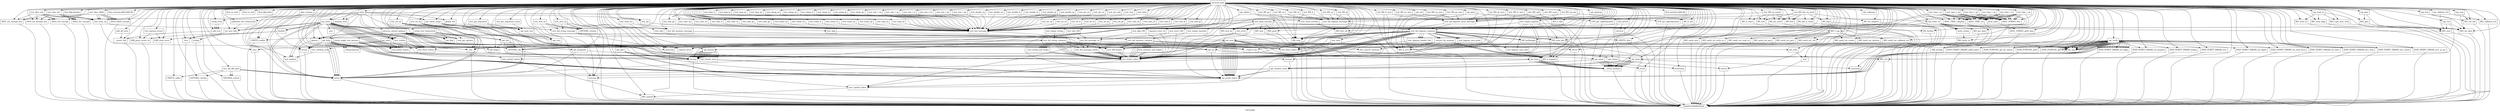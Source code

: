 digraph "Call graph" {
	label="Call graph";

	Node0x5568d0fa9420 [shape=record,label="{external node}"];
	Node0x5568d0fa9420 -> Node0x5568d0d71520;
	Node0x5568d0fa9420 -> Node0x5568d0d36ce0;
	Node0x5568d0fa9420 -> Node0x5568d0d36f20;
	Node0x5568d0fa9420 -> Node0x5568d0d37090;
	Node0x5568d0fa9420 -> Node0x5568d0d37130;
	Node0x5568d0fa9420 -> Node0x5568d0d35e00;
	Node0x5568d0fa9420 -> Node0x5568d0d36eb0;
	Node0x5568d0fa9420 -> Node0x5568d0d98600;
	Node0x5568d0fa9420 -> Node0x5568d0d370c0;
	Node0x5568d0fa9420 -> Node0x5568d0d36f50;
	Node0x5568d0fa9420 -> Node0x5568d0d36e00;
	Node0x5568d0fa9420 -> Node0x5568d0d36cb0;
	Node0x5568d0fa9420 -> Node0x5568d0d98700;
	Node0x5568d0fa9420 -> Node0x5568d0d987d0;
	Node0x5568d0fa9420 -> Node0x5568d0d98870;
	Node0x5568d0fa9420 -> Node0x5568d0d988e0;
	Node0x5568d0fa9420 -> Node0x5568d0d98950;
	Node0x5568d0fa9420 -> Node0x5568d0d98980;
	Node0x5568d0fa9420 -> Node0x5568d0d10470;
	Node0x5568d0fa9420 -> Node0x5568d0d10660;
	Node0x5568d0fa9420 -> Node0x5568d0d106d0;
	Node0x5568d0fa9420 -> Node0x5568d0d10770;
	Node0x5568d0fa9420 -> Node0x5568d0d10810;
	Node0x5568d0fa9420 -> Node0x5568d0d108b0;
	Node0x5568d0fa9420 -> Node0x5568d0d4fba0;
	Node0x5568d0fa9420 -> Node0x5568d0d4fc40;
	Node0x5568d0fa9420 -> Node0x5568d0d4fce0;
	Node0x5568d0fa9420 -> Node0x5568d0d4fd50;
	Node0x5568d0fa9420 -> Node0x5568d0d4ffb0;
	Node0x5568d0fa9420 -> Node0x5568d0d4fdc0;
	Node0x5568d0fa9420 -> Node0x5568d0d5c630;
	Node0x5568d0fa9420 -> Node0x5568d0d5c6a0;
	Node0x5568d0fa9420 -> Node0x5568d0d5c740;
	Node0x5568d0fa9420 -> Node0x5568d0d5c7f0;
	Node0x5568d0fa9420 -> Node0x5568d0d5d210;
	Node0x5568d0fa9420 -> Node0x5568d0d5d240;
	Node0x5568d0fa9420 -> Node0x5568d0d5d2f0;
	Node0x5568d0fa9420 -> Node0x5568d0d5d470;
	Node0x5568d0fa9420 -> Node0x5568d0d5d570;
	Node0x5568d0fa9420 -> Node0x5568d0fa56e0;
	Node0x5568d0fa9420 -> Node0x5568d0fa57f0;
	Node0x5568d0fa9420 -> Node0x5568d0fa5900;
	Node0x5568d0fa9420 -> Node0x5568d0fa5600;
	Node0x5568d0fa9420 -> Node0x5568d0fa5930;
	Node0x5568d0fa9420 -> Node0x5568d0d104a0;
	Node0x5568d0fa9420 -> Node0x5568d0d4fdf0;
	Node0x5568d0fa9420 -> Node0x5568d0d4f090;
	Node0x5568d0fa9420 -> Node0x5568d0d105c0;
	Node0x5568d0fa9420 -> Node0x5568d0d5d610;
	Node0x5568d0fa9420 -> Node0x5568d0d98aa0;
	Node0x5568d0fa9420 -> Node0x5568d0fa5b10;
	Node0x5568d0fa9420 -> Node0x5568d0fa5b40;
	Node0x5568d0fa9420 -> Node0x5568d0fa5ce0;
	Node0x5568d0fa9420 -> Node0x5568d0fa5dc0;
	Node0x5568d0fa9420 -> Node0x5568d0fa5df0;
	Node0x5568d0fa9420 -> Node0x5568d0fa5e60;
	Node0x5568d0fa9420 -> Node0x5568d0fa5f10;
	Node0x5568d0fa9420 -> Node0x5568d0fa5fb0;
	Node0x5568d0fa9420 -> Node0x5568d0fa6130;
	Node0x5568d0fa9420 -> Node0x5568d0fa6160;
	Node0x5568d0fa9420 -> Node0x5568d0fa62d0;
	Node0x5568d0fa9420 -> Node0x5568d0fa6300;
	Node0x5568d0fa9420 -> Node0x5568d0fa6370;
	Node0x5568d0fa9420 -> Node0x5568d0fa6540;
	Node0x5568d0fa9420 -> Node0x5568d0fa65e0;
	Node0x5568d0fa9420 -> Node0x5568d0fa6680;
	Node0x5568d0fa9420 -> Node0x5568d0fa6720;
	Node0x5568d0fa9420 -> Node0x5568d0fa67c0;
	Node0x5568d0fa9420 -> Node0x5568d0fa6860;
	Node0x5568d0fa9420 -> Node0x5568d0fa6900;
	Node0x5568d0fa9420 -> Node0x5568d0fa69a0;
	Node0x5568d0fa9420 -> Node0x5568d0fa6a40;
	Node0x5568d0fa9420 -> Node0x5568d0fa6ae0;
	Node0x5568d0fa9420 -> Node0x5568d0fa6b80;
	Node0x5568d0fa9420 -> Node0x5568d0fa6c20;
	Node0x5568d0fa9420 -> Node0x5568d0d5c9d0;
	Node0x5568d0fa9420 -> Node0x5568d0d5ca70;
	Node0x5568d0fa9420 -> Node0x5568d0d5cb10;
	Node0x5568d0fa9420 -> Node0x5568d0d5cbb0;
	Node0x5568d0fa9420 -> Node0x5568d0d5cc50;
	Node0x5568d0fa9420 -> Node0x5568d0d5ccf0;
	Node0x5568d0fa9420 -> Node0x5568d0d5cd90;
	Node0x5568d0fa9420 -> Node0x5568d0d5ce30;
	Node0x5568d0fa9420 -> Node0x5568d0d5ced0;
	Node0x5568d0fa9420 -> Node0x5568d0d5cf70;
	Node0x5568d0fa9420 -> Node0x5568d0d5d010;
	Node0x5568d0fa9420 -> Node0x5568d0d5d0b0;
	Node0x5568d0fa9420 -> Node0x5568d0d77270;
	Node0x5568d0fa9420 -> Node0x5568d0d77310;
	Node0x5568d0fa9420 -> Node0x5568d0d773b0;
	Node0x5568d0fa9420 -> Node0x5568d0d77450;
	Node0x5568d0fa9420 -> Node0x5568d0d774f0;
	Node0x5568d0fa9420 -> Node0x5568d0d77590;
	Node0x5568d0fa9420 -> Node0x5568d0d77630;
	Node0x5568d0fa9420 -> Node0x5568d0d776d0;
	Node0x5568d0fa9420 -> Node0x5568d0d77770;
	Node0x5568d0fa9420 -> Node0x5568d0d77810;
	Node0x5568d0fa9420 -> Node0x5568d0d778b0;
	Node0x5568d0fa9420 -> Node0x5568d0d77950;
	Node0x5568d0fa9420 -> Node0x5568d0d779f0;
	Node0x5568d0fa9420 -> Node0x5568d0d77a90;
	Node0x5568d0fa9420 -> Node0x5568d0d77b30;
	Node0x5568d0fa9420 -> Node0x5568d0d77bd0;
	Node0x5568d0fa9420 -> Node0x5568d0d77c70;
	Node0x5568d0fa9420 -> Node0x5568d0d77d10;
	Node0x5568d0fa9420 -> Node0x5568d0d77db0;
	Node0x5568d0fa9420 -> Node0x5568d0d77e50;
	Node0x5568d0fa9420 -> Node0x5568d0d77ef0;
	Node0x5568d0fa9420 -> Node0x5568d0d77f90;
	Node0x5568d0fa9420 -> Node0x5568d0d78030;
	Node0x5568d0fa9420 -> Node0x5568d0d780d0;
	Node0x5568d0fa9420 -> Node0x5568d0d78170;
	Node0x5568d0fa9420 -> Node0x5568d0d78210;
	Node0x5568d0fa9420 -> Node0x5568d0d5c6d0;
	Node0x5568d0fa9420 -> Node0x5568d0d782e0;
	Node0x5568d0fa9420 -> Node0x5568d0d78380;
	Node0x5568d0fa9420 -> Node0x5568d0d78420;
	Node0x5568d0fa9420 -> Node0x5568d0d785e0;
	Node0x5568d0fa9420 -> Node0x5568d0d78610;
	Node0x5568d0fa9420 -> Node0x5568d0d78750;
	Node0x5568d0fa9420 -> Node0x5568d0d787f0;
	Node0x5568d0fa9420 -> Node0x5568d0d78920;
	Node0x5568d0fa9420 -> Node0x5568d0d36d90;
	Node0x5568d0fa9420 -> Node0x5568d0d78950;
	Node0x5568d0fa9420 -> Node0x5568d0d78b30;
	Node0x5568d0fa9420 -> Node0x5568d0d78b60;
	Node0x5568d0fa9420 -> Node0x5568d0d78c60;
	Node0x5568d0fa9420 -> Node0x5568d0d78dc0;
	Node0x5568d0fa9420 -> Node0x5568d0d78e30;
	Node0x5568d0fa9420 -> Node0x5568d0d762a0;
	Node0x5568d0fa9420 -> Node0x5568d0d762d0;
	Node0x5568d0fa9420 -> Node0x5568d0d76390;
	Node0x5568d0fa9420 -> Node0x5568d0d76450;
	Node0x5568d0fa9420 -> Node0x5568d0d76550;
	Node0x5568d0fa9420 -> Node0x5568d0d766d0;
	Node0x5568d0fa9420 -> Node0x5568d0d76700;
	Node0x5568d0fa9420 -> Node0x5568d0d76770;
	Node0x5568d0fa9420 -> Node0x5568d0d768c0;
	Node0x5568d0fa9420 -> Node0x5568d0d76930;
	Node0x5568d0fa9420 -> Node0x5568d0d76a80;
	Node0x5568d0fa9420 -> Node0x5568d0d76af0;
	Node0x5568d0fa9420 -> Node0x5568d0d76c80;
	Node0x5568d0fa9420 -> Node0x5568d0d76d20;
	Node0x5568d0fa9420 -> Node0x5568d0d76d90;
	Node0x5568d0fa9420 -> Node0x5568d0d76e80;
	Node0x5568d0fa9420 -> Node0x5568d0d76eb0;
	Node0x5568d0fa9420 -> Node0x5568d0d76fb0;
	Node0x5568d0fa9420 -> Node0x5568d0d77050;
	Node0x5568d0fa9420 -> Node0x5568d0d76fe0;
	Node0x5568d0fa9420 -> Node0x5568d0d771e0;
	Node0x5568d0fa9420 -> Node0x5568d0d79160;
	Node0x5568d0fa9420 -> Node0x5568d0d791d0;
	Node0x5568d0fa9420 -> Node0x5568d0d79200;
	Node0x5568d0fa9420 -> Node0x5568d0d792b0;
	Node0x5568d0fa9420 -> Node0x5568d0d794c0;
	Node0x5568d0fa9420 -> Node0x5568d0d79530;
	Node0x5568d0fa9420 -> Node0x5568d0d79560;
	Node0x5568d0fa9420 -> Node0x5568d0d79790;
	Node0x5568d0fa9420 -> Node0x5568d0d79860;
	Node0x5568d0fa9420 -> Node0x5568d0d79960;
	Node0x5568d0fa9420 -> Node0x5568d0d79990;
	Node0x5568d0fa9420 -> Node0x5568d0d79b10;
	Node0x5568d0fa9420 -> Node0x5568d0d79c90;
	Node0x5568d0fa9420 -> Node0x5568d0d79e10;
	Node0x5568d0fa9420 -> Node0x5568d0d79f90;
	Node0x5568d0fa9420 -> Node0x5568d0d7a180;
	Node0x5568d0fa9420 -> Node0x5568d0d7a1f0;
	Node0x5568d0fa9420 -> Node0x5568d0d0ff90;
	Node0x5568d0fa9420 -> Node0x5568d0d4f7b0;
	Node0x5568d0fa9420 -> Node0x5568d0d7a220;
	Node0x5568d0fa9420 -> Node0x5568d0d2cd30;
	Node0x5568d0fa9420 -> Node0x5568d0d2cdf0;
	Node0x5568d0fa9420 -> Node0x5568d0d2cf30;
	Node0x5568d0fa9420 -> Node0x5568d0d2cfd0;
	Node0x5568d0fa9420 -> Node0x5568d0d2d040;
	Node0x5568d0fa9420 -> Node0x5568d0d2d130;
	Node0x5568d0fa9420 -> Node0x5568d0d4f9e0;
	Node0x5568d0fa9420 -> Node0x5568d0d2d160;
	Node0x5568d0fa9420 -> Node0x5568d0d2d220;
	Node0x5568d0fa9420 -> Node0x5568d0d2d410;
	Node0x5568d0fa9420 -> Node0x5568d0d2d4c0;
	Node0x5568d0fa9420 -> Node0x5568d0d2d4f0;
	Node0x5568d0fa9420 -> Node0x5568d0d2d770;
	Node0x5568d0fa9420 -> Node0x5568d0d2d7a0;
	Node0x5568d0fa9420 -> Node0x5568d0d2d990;
	Node0x5568d0fa9420 -> Node0x5568d0d2d9c0;
	Node0x5568d0fa9420 -> Node0x5568d0d2dbb0;
	Node0x5568d0fa9420 -> Node0x5568d0d4f970;
	Node0x5568d0fa9420 -> Node0x5568d0d2dbe0;
	Node0x5568d0fa9420 -> Node0x5568d0d2dda0;
	Node0x5568d0fa9420 -> Node0x5568d0d2de10;
	Node0x5568d0fa9420 -> Node0x5568d0d2de80;
	Node0x5568d0fa9420 -> Node0x5568d0d2def0;
	Node0x5568d0fa9420 -> Node0x5568d0d2df60;
	Node0x5568d0fa9420 -> Node0x5568d0d2e3e0;
	Node0x5568d0fa9420 -> Node0x5568d0d2e450;
	Node0x5568d0fa9420 -> Node0x5568d0d2e4c0;
	Node0x5568d0fa9420 -> Node0x5568d0d2e530;
	Node0x5568d0fa9420 -> Node0x5568d0d2e5a0;
	Node0x5568d0fa9420 -> Node0x5568d0d2ee20;
	Node0x5568d0fa9420 -> Node0x5568d0d2ee90;
	Node0x5568d0fa9420 -> Node0x5568d0d2ef00;
	Node0x5568d0fa9420 -> Node0x5568d0d2ef70;
	Node0x5568d0fa9420 -> Node0x5568d0d4f850;
	Node0x5568d0fa9420 -> Node0x5568d0d2f2e0;
	Node0x5568d0fa9420 -> Node0x5568d0d2f270;
	Node0x5568d0fa9420 -> Node0x5568d0d2f3c0;
	Node0x5568d0fa9420 -> Node0x5568d0d4f900;
	Node0x5568d0fa9420 -> Node0x5568d0d2f490;
	Node0x5568d0fa9420 -> Node0x5568d0fa5860;
	Node0x5568d0fa9420 -> Node0x5568d0fa5750;
	Node0x5568d0fa9420 -> Node0x5568d0d4f7e0;
	Node0x5568d0fa9420 -> Node0x5568d0d5d5e0;
	Node0x5568d0fa9420 -> Node0x5568d0d2f4f0;
	Node0x5568d0fa9420 -> Node0x5568d0d2f680;
	Node0x5568d0fa9420 -> Node0x5568d0d2f6f0;
	Node0x5568d0fa9420 -> Node0x5568d0fa5670;
	Node0x5568d0fa9420 -> Node0x5568d0d2f7f0;
	Node0x5568d0fa9420 -> Node0x5568d0d4fa80;
	Node0x5568d0fa9420 -> Node0x5568d0d2f890;
	Node0x5568d0fa9420 -> Node0x5568d0fa59e0;
	Node0x5568d0fa9420 -> Node0x5568d0d10550;
	Node0x5568d0fa9420 -> Node0x5568d0d2f990;
	Node0x5568d0fa9420 -> Node0x5568d0d4faf0;
	Node0x5568d0fa9420 -> Node0x5568d0d2fa90;
	Node0x5568d0fa9420 -> Node0x5568d0d78450;
	Node0x5568d0fa9420 -> Node0x5568d0d2fe30;
	Node0x5568d0fa9420 -> Node0x5568d0d30330;
	Node0x5568d0fa9420 -> Node0x5568d0d78d00;
	Node0x5568d0fa9420 -> Node0x5568d0d304c0;
	Node0x5568d0fa9420 -> Node0x5568d0d30630;
	Node0x5568d0fa9420 -> Node0x5568d0d30b20;
	Node0x5568d0fa9420 -> Node0x5568d0d78ed0;
	Node0x5568d0fa9420 -> Node0x5568d0d30d70;
	Node0x5568d0fa9420 -> Node0x5568d0d30de0;
	Node0x5568d0fa9420 -> Node0x5568d0d78ac0;
	Node0x5568d0fa9420 -> Node0x5568d0d31050;
	Node0x5568d0fa9420 -> Node0x5568d0d5d640;
	Node0x5568d0fa9420 -> Node0x5568d0d2f5d0;
	Node0x5568d0fa9420 -> Node0x5568d0d311f0;
	Node0x5568d0fa9420 -> Node0x5568d0d31660;
	Node0x5568d0fa9420 -> Node0x5568d0d31290;
	Node0x5568d0fa9420 -> Node0x5568d0d318c0;
	Node0x5568d0fa9420 -> Node0x5568d0d31220;
	Node0x5568d0fa9420 -> Node0x5568d0d31ab0;
	Node0x5568d0fa9420 -> Node0x5568d0d31390;
	Node0x5568d0fa9420 -> Node0x5568d0d31b50;
	Node0x5568d0fa9420 -> Node0x5568d0d31400;
	Node0x5568d0fa9420 -> Node0x5568d0dbca70;
	Node0x5568d0fa9420 -> Node0x5568d0d31470;
	Node0x5568d0fa9420 -> Node0x5568d0dbcbf0;
	Node0x5568d0fa9420 -> Node0x5568d0d314e0;
	Node0x5568d0fa9420 -> Node0x5568d0dbcd00;
	Node0x5568d0fa9420 -> Node0x5568d0d31550;
	Node0x5568d0fa9420 -> Node0x5568d0dbcdf0;
	Node0x5568d0fa9420 -> Node0x5568d0d315c0;
	Node0x5568d0fa9420 -> Node0x5568d0d316d0;
	Node0x5568d0fa9420 -> Node0x5568d0dbce90;
	Node0x5568d0fa9420 -> Node0x5568d0d31700;
	Node0x5568d0fa9420 -> Node0x5568d0dbcc90;
	Node0x5568d0fa9420 -> Node0x5568d0d31bb0;
	Node0x5568d0fa9420 -> Node0x5568d0d31960;
	Node0x5568d0fa9420 -> Node0x5568d0d318f0;
	Node0x5568d0fa9420 -> Node0x5568d0d31a10;
	Node0x5568d0fa9420 -> Node0x5568d0d31770;
	Node0x5568d0fa9420 -> Node0x5568d0d2adc0;
	Node0x5568d0d36ce0 [shape=record,label="{test_idea_ecb}"];
	Node0x5568d0d36ce0 -> Node0x5568d0d35e00;
	Node0x5568d0d36ce0 -> Node0x5568d0d36e00;
	Node0x5568d0d36ce0 -> Node0x5568d0d36d90;
	Node0x5568d0d36ce0 -> Node0x5568d0d36eb0;
	Node0x5568d0d36ce0 -> Node0x5568d0d36e00;
	Node0x5568d0d36ce0 -> Node0x5568d0d36d90;
	Node0x5568d0d71520 [shape=record,label="{setup_tests}"];
	Node0x5568d0d71520 -> Node0x5568d0d36cb0;
	Node0x5568d0d71520 -> Node0x5568d0d36cb0;
	Node0x5568d0d71520 -> Node0x5568d0d36cb0;
	Node0x5568d0d36f20 [shape=record,label="{test_idea_cbc}"];
	Node0x5568d0d36f20 -> Node0x5568d0d35e00;
	Node0x5568d0d36f20 -> Node0x5568d0d36eb0;
	Node0x5568d0d36f20 -> Node0x5568d0d36f50;
	Node0x5568d0d36f20 -> Node0x5568d0d36f50;
	Node0x5568d0d36f20 -> Node0x5568d0d36f50;
	Node0x5568d0d36f20 -> Node0x5568d0d36d90;
	Node0x5568d0d37090 [shape=record,label="{test_idea_cfb64}"];
	Node0x5568d0d37090 -> Node0x5568d0d35e00;
	Node0x5568d0d37090 -> Node0x5568d0d36eb0;
	Node0x5568d0d37090 -> Node0x5568d0d370c0;
	Node0x5568d0d37090 -> Node0x5568d0d370c0;
	Node0x5568d0d37090 -> Node0x5568d0d36d90;
	Node0x5568d0d37090 -> Node0x5568d0d370c0;
	Node0x5568d0d37090 -> Node0x5568d0d370c0;
	Node0x5568d0d37090 -> Node0x5568d0d36d90;
	Node0x5568d0d98a30 [shape=record,label="{set_seed}"];
	Node0x5568d0d98a30 -> Node0x5568d0d10470;
	Node0x5568d0d98a30 -> Node0x5568d0d98870;
	Node0x5568d0d98a30 -> Node0x5568d0d104a0;
	Node0x5568d0d98a30 -> Node0x5568d0d10550;
	Node0x5568d0d98a30 -> Node0x5568d0d105c0;
	Node0x5568d0d4ffb0 [shape=record,label="{llvm.dbg.label}"];
	Node0x5568d0d10470 [shape=record,label="{time}"];
	Node0x5568d0d10470 -> Node0x5568d0fa92a0;
	Node0x5568d0d10660 [shape=record,label="{pulldown_test_framework}"];
	Node0x5568d0d10660 -> Node0x5568d0d106d0;
	Node0x5568d0d106d0 [shape=record,label="{set_test_title}"];
	Node0x5568d0d106d0 -> Node0x5568d0d10770;
	Node0x5568d0d106d0 -> Node0x5568d0d10810;
	Node0x5568d0d10770 [shape=record,label="{free}"];
	Node0x5568d0d10770 -> Node0x5568d0fa92a0;
	Node0x5568d0d10810 [shape=record,label="{strdup}"];
	Node0x5568d0d10810 -> Node0x5568d0fa92a0;
	Node0x5568d0d108b0 [shape=record,label="{run_tests}"];
	Node0x5568d0d108b0 -> Node0x5568d0d108e0;
	Node0x5568d0d108b0 -> Node0x5568d0d104a0;
	Node0x5568d0d108b0 -> Node0x5568d0d104a0;
	Node0x5568d0d108b0 -> Node0x5568d0d104a0;
	Node0x5568d0d108b0 -> Node0x5568d0d10550;
	Node0x5568d0d108b0 -> Node0x5568d0d4f090;
	Node0x5568d0d108b0 -> Node0x5568d0d104a0;
	Node0x5568d0d108b0 -> Node0x5568d0d104a0;
	Node0x5568d0d108b0 -> Node0x5568d0d10550;
	Node0x5568d0d108b0 -> Node0x5568d0d106d0;
	Node0x5568d0d108b0 -> Node0x5568d0fa92a0;
	Node0x5568d0d108b0 -> Node0x5568d0d4f250;
	Node0x5568d0d108b0 -> Node0x5568d0d4f2c0;
	Node0x5568d0d108b0 -> Node0x5568d0d104a0;
	Node0x5568d0d108b0 -> Node0x5568d0d104a0;
	Node0x5568d0d108b0 -> Node0x5568d0d10550;
	Node0x5568d0d108b0 -> Node0x5568d0d4f090;
	Node0x5568d0d108b0 -> Node0x5568d0d4f740;
	Node0x5568d0d108b0 -> Node0x5568d0d106d0;
	Node0x5568d0d108b0 -> Node0x5568d0fa92a0;
	Node0x5568d0d108b0 -> Node0x5568d0d4f2c0;
	Node0x5568d0d108b0 -> Node0x5568d0d4f250;
	Node0x5568d0d108b0 -> Node0x5568d0d4f250;
	Node0x5568d0d108b0 -> Node0x5568d0d4f250;
	Node0x5568d0d108e0 [shape=record,label="{process_shared_options}"];
	Node0x5568d0d108e0 -> Node0x5568d0d4f7b0;
	Node0x5568d0d108e0 -> Node0x5568d0d4f850;
	Node0x5568d0d108e0 -> Node0x5568d0d98aa0;
	Node0x5568d0d108e0 -> Node0x5568d0d4f7e0;
	Node0x5568d0d108e0 -> Node0x5568d0d4f900;
	Node0x5568d0d108e0 -> Node0x5568d0d4f970;
	Node0x5568d0d108e0 -> Node0x5568d0d4f900;
	Node0x5568d0d108e0 -> Node0x5568d0d4f970;
	Node0x5568d0d108e0 -> Node0x5568d0d4f9e0;
	Node0x5568d0d108e0 -> Node0x5568d0d4f970;
	Node0x5568d0d108e0 -> Node0x5568d0d4f9e0;
	Node0x5568d0d108e0 -> Node0x5568d0d4f970;
	Node0x5568d0d108e0 -> Node0x5568d0d4f9e0;
	Node0x5568d0d108e0 -> Node0x5568d0d98a30;
	Node0x5568d0d108e0 -> Node0x5568d0d4fa50;
	Node0x5568d0d762d0 [shape=record,label="{test_BN_ne_zero}"];
	Node0x5568d0d762d0 -> Node0x5568d0d78e30;
	Node0x5568d0d762d0 -> Node0x5568d0d78ed0;
	Node0x5568d0d76390 [shape=record,label="{test_BN_gt}"];
	Node0x5568d0d76390 -> Node0x5568d0d78c60;
	Node0x5568d0d76390 -> Node0x5568d0d78d00;
	Node0x5568d0d76450 [shape=record,label="{test_BN_gt_zero}"];
	Node0x5568d0d76450 -> Node0x5568d0d76550;
	Node0x5568d0d76450 -> Node0x5568d0d78e30;
	Node0x5568d0d76450 -> Node0x5568d0d78ed0;
	Node0x5568d0d76550 [shape=record,label="{BN_is_negative}"];
	Node0x5568d0d76550 -> Node0x5568d0fa92a0;
	Node0x5568d0d766d0 [shape=record,label="{test_BN_ge}"];
	Node0x5568d0d766d0 -> Node0x5568d0d78c60;
	Node0x5568d0d766d0 -> Node0x5568d0d78d00;
	Node0x5568d0d76700 [shape=record,label="{test_BN_ge_zero}"];
	Node0x5568d0d76700 -> Node0x5568d0d76550;
	Node0x5568d0d76700 -> Node0x5568d0d78e30;
	Node0x5568d0d76700 -> Node0x5568d0d78ed0;
	Node0x5568d0d76770 [shape=record,label="{test_BN_lt}"];
	Node0x5568d0d76770 -> Node0x5568d0d78c60;
	Node0x5568d0d76770 -> Node0x5568d0d78d00;
	Node0x5568d0d768c0 [shape=record,label="{test_BN_lt_zero}"];
	Node0x5568d0d768c0 -> Node0x5568d0d76550;
	Node0x5568d0d768c0 -> Node0x5568d0d78e30;
	Node0x5568d0d768c0 -> Node0x5568d0d78ed0;
	Node0x5568d0d76930 [shape=record,label="{test_BN_le}"];
	Node0x5568d0d76930 -> Node0x5568d0d78c60;
	Node0x5568d0d76930 -> Node0x5568d0d78d00;
	Node0x5568d0d31050 [shape=record,label="{test_output_memory}"];
	Node0x5568d0d31050 -> Node0x5568d0d31020;
	Node0x5568d0d5d640 [shape=record,label="{global_init}"];
	Node0x5568d0d2f5d0 [shape=record,label="{BIO_f_tap}"];
	Node0x5568d0d2f5d0 -> Node0x5568d0d311f0;
	Node0x5568d0d2f5d0 -> Node0x5568d0d31290;
	Node0x5568d0d2f5d0 -> Node0x5568d0d31220;
	Node0x5568d0d2f5d0 -> Node0x5568d0d31390;
	Node0x5568d0d2f5d0 -> Node0x5568d0d31400;
	Node0x5568d0d2f5d0 -> Node0x5568d0d31470;
	Node0x5568d0d2f5d0 -> Node0x5568d0d314e0;
	Node0x5568d0d2f5d0 -> Node0x5568d0d31550;
	Node0x5568d0d2f5d0 -> Node0x5568d0d315c0;
	Node0x5568d0d311f0 [shape=record,label="{BIO_meth_new}"];
	Node0x5568d0d311f0 -> Node0x5568d0fa92a0;
	Node0x5568d0d31660 [shape=record,label="{tap_write_ex}"];
	Node0x5568d0d31660 -> Node0x5568d0d316d0;
	Node0x5568d0d31660 -> Node0x5568d0d31770;
	Node0x5568d0d31660 -> Node0x5568d0d31700;
	Node0x5568d0d31660 -> Node0x5568d0d98870;
	Node0x5568d0d31660 -> Node0x5568d0d31820;
	Node0x5568d0d31660 -> Node0x5568d0d31820;
	Node0x5568d0d31660 -> Node0x5568d0d31820;
	Node0x5568d0d31660 -> Node0x5568d0d31700;
	Node0x5568d0d31290 [shape=record,label="{BIO_meth_set_write_ex}"];
	Node0x5568d0d31290 -> Node0x5568d0fa92a0;
	Node0x5568d0d318c0 [shape=record,label="{tap_read_ex}"];
	Node0x5568d0d318c0 -> Node0x5568d0d316d0;
	Node0x5568d0d318c0 -> Node0x5568d0d31960;
	Node0x5568d0d318c0 -> Node0x5568d0d318f0;
	Node0x5568d0d318c0 -> Node0x5568d0d31a10;
	Node0x5568d0d31220 [shape=record,label="{BIO_meth_set_read_ex}"];
	Node0x5568d0d31220 -> Node0x5568d0fa92a0;
	Node0x5568d0d31ab0 [shape=record,label="{tap_puts}"];
	Node0x5568d0d31ab0 -> Node0x5568d0d5c6a0;
	Node0x5568d0d31ab0 -> Node0x5568d0d31660;
	Node0x5568d0d31390 [shape=record,label="{BIO_meth_set_puts}"];
	Node0x5568d0d31390 -> Node0x5568d0fa92a0;
	Node0x5568d0d31b50 [shape=record,label="{tap_gets}"];
	Node0x5568d0d31b50 -> Node0x5568d0d316d0;
	Node0x5568d0d31b50 -> Node0x5568d0d31bb0;
	Node0x5568d0d31400 [shape=record,label="{BIO_meth_set_gets}"];
	Node0x5568d0d31400 -> Node0x5568d0fa92a0;
	Node0x5568d0dbca70 [shape=record,label="{tap_ctrl}"];
	Node0x5568d0dbca70 -> Node0x5568d0d316d0;
	Node0x5568d0dbca70 -> Node0x5568d0d31700;
	Node0x5568d0dbca70 -> Node0x5568d0d2f990;
	Node0x5568d0d31470 [shape=record,label="{BIO_meth_set_ctrl}"];
	Node0x5568d0d31470 -> Node0x5568d0fa92a0;
	Node0x5568d0dbcbf0 [shape=record,label="{tap_new}"];
	Node0x5568d0dbcbf0 -> Node0x5568d0d31700;
	Node0x5568d0dbcbf0 -> Node0x5568d0dbcc90;
	Node0x5568d0d314e0 [shape=record,label="{BIO_meth_set_create}"];
	Node0x5568d0d314e0 -> Node0x5568d0fa92a0;
	Node0x5568d0dbcd00 [shape=record,label="{tap_free}"];
	Node0x5568d0dbcd00 -> Node0x5568d0d31700;
	Node0x5568d0dbcd00 -> Node0x5568d0dbcc90;
	Node0x5568d0d37130 [shape=record,label="{llvm.dbg.declare}"];
	Node0x5568d0d35e00 [shape=record,label="{IDEA_set_encrypt_key}"];
	Node0x5568d0d35e00 -> Node0x5568d0fa92a0;
	Node0x5568d0d36eb0 [shape=record,label="{IDEA_set_decrypt_key}"];
	Node0x5568d0d36eb0 -> Node0x5568d0fa92a0;
	Node0x5568d0d98600 [shape=record,label="{llvm.memcpy.p0i8.p0i8.i64}"];
	Node0x5568d0d370c0 [shape=record,label="{IDEA_cfb64_encrypt}"];
	Node0x5568d0d370c0 -> Node0x5568d0fa92a0;
	Node0x5568d0d36f50 [shape=record,label="{IDEA_cbc_encrypt}"];
	Node0x5568d0d36f50 -> Node0x5568d0fa92a0;
	Node0x5568d0d36e00 [shape=record,label="{IDEA_ecb_encrypt}"];
	Node0x5568d0d36e00 -> Node0x5568d0fa92a0;
	Node0x5568d0d36cb0 [shape=record,label="{add_test}"];
	Node0x5568d0d36cb0 -> Node0x5568d0d98700;
	Node0x5568d0d98700 [shape=record,label="{__assert_fail}"];
	Node0x5568d0d98700 -> Node0x5568d0fa92a0;
	Node0x5568d0d987d0 [shape=record,label="{add_all_tests}"];
	Node0x5568d0d987d0 -> Node0x5568d0d98700;
	Node0x5568d0d98870 [shape=record,label="{subtest_level}"];
	Node0x5568d0d988e0 [shape=record,label="{setup_test_framework}"];
	Node0x5568d0d988e0 -> Node0x5568d0d98950;
	Node0x5568d0d988e0 -> Node0x5568d0d98950;
	Node0x5568d0d988e0 -> Node0x5568d0d98980;
	Node0x5568d0d988e0 -> Node0x5568d0d98980;
	Node0x5568d0d988e0 -> Node0x5568d0d98a30;
	Node0x5568d0d988e0 -> Node0x5568d0d98aa0;
	Node0x5568d0d988e0 -> Node0x5568d0d0ff90;
	Node0x5568d0d98950 [shape=record,label="{getenv}"];
	Node0x5568d0d98950 -> Node0x5568d0fa92a0;
	Node0x5568d0d98980 [shape=record,label="{atoi}"];
	Node0x5568d0d98980 -> Node0x5568d0fa92a0;
	Node0x5568d0d77db0 [shape=record,label="{test_double_ne}"];
	Node0x5568d0d77db0 -> Node0x5568d0fa6470;
	Node0x5568d0d77e50 [shape=record,label="{test_double_lt}"];
	Node0x5568d0d77e50 -> Node0x5568d0fa6470;
	Node0x5568d0d77ef0 [shape=record,label="{test_double_le}"];
	Node0x5568d0d77ef0 -> Node0x5568d0fa6470;
	Node0x5568d0d77f90 [shape=record,label="{test_double_gt}"];
	Node0x5568d0d77f90 -> Node0x5568d0fa6470;
	Node0x5568d0d78030 [shape=record,label="{test_double_ge}"];
	Node0x5568d0d78030 -> Node0x5568d0fa6470;
	Node0x5568d0d780d0 [shape=record,label="{test_ptr_eq}"];
	Node0x5568d0d780d0 -> Node0x5568d0fa6470;
	Node0x5568d0d78170 [shape=record,label="{test_ptr_ne}"];
	Node0x5568d0d78170 -> Node0x5568d0fa6470;
	Node0x5568d0d78210 [shape=record,label="{test_ptr_null}"];
	Node0x5568d0d78210 -> Node0x5568d0fa6470;
	Node0x5568d0d5c6d0 [shape=record,label="{test_ptr}"];
	Node0x5568d0d5c6d0 -> Node0x5568d0fa6470;
	Node0x5568d0d782e0 [shape=record,label="{test_true}"];
	Node0x5568d0d782e0 -> Node0x5568d0fa6470;
	Node0x5568d0d78380 [shape=record,label="{test_false}"];
	Node0x5568d0d78380 -> Node0x5568d0fa6470;
	Node0x5568d0d78420 [shape=record,label="{test_str_eq}"];
	Node0x5568d0d78420 -> Node0x5568d0d4fdc0;
	Node0x5568d0d78420 -> Node0x5568d0d5c6a0;
	Node0x5568d0d78420 -> Node0x5568d0d5c6a0;
	Node0x5568d0d78420 -> Node0x5568d0d78450;
	Node0x5568d0d785e0 [shape=record,label="{test_str_ne}"];
	Node0x5568d0d785e0 -> Node0x5568d0d4fdc0;
	Node0x5568d0d785e0 -> Node0x5568d0d5c6a0;
	Node0x5568d0d785e0 -> Node0x5568d0d5c6a0;
	Node0x5568d0d785e0 -> Node0x5568d0d78450;
	Node0x5568d0d78610 [shape=record,label="{test_strn_eq}"];
	Node0x5568d0d78610 -> Node0x5568d0d78750;
	Node0x5568d0d78610 -> Node0x5568d0d787f0;
	Node0x5568d0d78610 -> Node0x5568d0d787f0;
	Node0x5568d0d78610 -> Node0x5568d0d78450;
	Node0x5568d0d78750 [shape=record,label="{strncmp}"];
	Node0x5568d0d78750 -> Node0x5568d0fa92a0;
	Node0x5568d0d787f0 [shape=record,label="{OPENSSL_strnlen}"];
	Node0x5568d0d787f0 -> Node0x5568d0fa92a0;
	Node0x5568d0d78920 [shape=record,label="{test_strn_ne}"];
	Node0x5568d0d78920 -> Node0x5568d0d78750;
	Node0x5568d0d78920 -> Node0x5568d0d787f0;
	Node0x5568d0d78920 -> Node0x5568d0d787f0;
	Node0x5568d0d78920 -> Node0x5568d0d78450;
	Node0x5568d0d78d00 [shape=record,label="{test_fail_bignum_message}"];
	Node0x5568d0d78d00 -> Node0x5568d0d303d0;
	Node0x5568d0d78d00 -> Node0x5568d0d4fdf0;
	Node0x5568d0d303d0 [shape=record,label="{test_fail_bignum_common}"];
	Node0x5568d0d303d0 -> Node0x5568d0fa5b10;
	Node0x5568d0d303d0 -> Node0x5568d0d304c0;
	Node0x5568d0d303d0 -> Node0x5568d0d76550;
	Node0x5568d0d303d0 -> Node0x5568d0d304c0;
	Node0x5568d0d303d0 -> Node0x5568d0d76550;
	Node0x5568d0d303d0 -> Node0x5568d0d30400;
	Node0x5568d0d303d0 -> Node0x5568d0d305c0;
	Node0x5568d0d303d0 -> Node0x5568d0d2fcb0;
	Node0x5568d0d303d0 -> Node0x5568d0d30400;
	Node0x5568d0d303d0 -> Node0x5568d0d305c0;
	Node0x5568d0d303d0 -> Node0x5568d0d305c0;
	Node0x5568d0d303d0 -> Node0x5568d0d78c60;
	Node0x5568d0d303d0 -> Node0x5568d0d2fcb0;
	Node0x5568d0d303d0 -> Node0x5568d0d30400;
	Node0x5568d0d303d0 -> Node0x5568d0d5c740;
	Node0x5568d0d303d0 -> Node0x5568d0d4fdf0;
	Node0x5568d0d303d0 -> Node0x5568d0d30630;
	Node0x5568d0d303d0 -> Node0x5568d0d30630;
	Node0x5568d0d303d0 -> Node0x5568d0d30ab0;
	Node0x5568d0d303d0 -> Node0x5568d0d30ab0;
	Node0x5568d0d303d0 -> Node0x5568d0d4fdf0;
	Node0x5568d0d303d0 -> Node0x5568d0d4fdf0;
	Node0x5568d0d303d0 -> Node0x5568d0d4fdf0;
	Node0x5568d0d303d0 -> Node0x5568d0d4fdf0;
	Node0x5568d0d303d0 -> Node0x5568d0d4fdf0;
	Node0x5568d0d303d0 -> Node0x5568d0d4fdf0;
	Node0x5568d0d303d0 -> Node0x5568d0d4faf0;
	Node0x5568d0d303d0 -> Node0x5568d0d30b20;
	Node0x5568d0d304c0 [shape=record,label="{BN_num_bits}"];
	Node0x5568d0d304c0 -> Node0x5568d0fa92a0;
	Node0x5568d0d30400 [shape=record,label="{test_bignum_header_line}"];
	Node0x5568d0d30400 -> Node0x5568d0d4fdf0;
	Node0x5568d0d305c0 [shape=record,label="{test_bignum_zero_print}"];
	Node0x5568d0d305c0 -> Node0x5568d0d30bf0;
	Node0x5568d0d305c0 -> Node0x5568d0d4fdf0;
	Node0x5568d0d30630 [shape=record,label="{BN_bn2binpad}"];
	Node0x5568d0d30630 -> Node0x5568d0fa92a0;
	Node0x5568d0d30ab0 [shape=record,label="{convert_bn_memory}"];
	Node0x5568d0d30ab0 -> Node0x5568d0d78e30;
	Node0x5568d0d30ab0 -> Node0x5568d0d30cc0;
	Node0x5568d0d30ab0 -> Node0x5568d0d76550;
	Node0x5568d0d30ab0 -> Node0x5568d0d76550;
	Node0x5568d0d30ab0 -> Node0x5568d0d76550;
	Node0x5568d0d30ab0 -> Node0x5568d0d5c6a0;
	Node0x5568d0d30ab0 -> Node0x5568d0d5c7f0;
	Node0x5568d0d30b20 [shape=record,label="{CRYPTO_free}"];
	Node0x5568d0d30b20 -> Node0x5568d0fa92a0;
	Node0x5568d0d30cc0 [shape=record,label="{hex_convert_memory}"];
	Node0x5568d0d30bf0 [shape=record,label="{test_bignum_zero_null}"];
	Node0x5568d0d30bf0 -> Node0x5568d0d76550;
	Node0x5568d0d78ed0 [shape=record,label="{test_fail_bignum_mono_message}"];
	Node0x5568d0d78ed0 -> Node0x5568d0d303d0;
	Node0x5568d0d78ed0 -> Node0x5568d0d4fdf0;
	Node0x5568d0d30d70 [shape=record,label="{test_output_bignum}"];
	Node0x5568d0d30d70 -> Node0x5568d0d78e30;
	Node0x5568d0d30d70 -> Node0x5568d0d30bf0;
	Node0x5568d0d30d70 -> Node0x5568d0d4fdf0;
	Node0x5568d0d30d70 -> Node0x5568d0d304c0;
	Node0x5568d0d30d70 -> Node0x5568d0d30de0;
	Node0x5568d0d30d70 -> Node0x5568d0d30cc0;
	Node0x5568d0d30d70 -> Node0x5568d0d76550;
	Node0x5568d0d30d70 -> Node0x5568d0d4fdf0;
	Node0x5568d0d30d70 -> Node0x5568d0d303d0;
	Node0x5568d0d30de0 [shape=record,label="{BN_bn2bin}"];
	Node0x5568d0d30de0 -> Node0x5568d0fa92a0;
	Node0x5568d0d78ac0 [shape=record,label="{test_fail_memory_message}"];
	Node0x5568d0d78ac0 -> Node0x5568d0d31020;
	Node0x5568d0d78ac0 -> Node0x5568d0d4fdf0;
	Node0x5568d0d31020 [shape=record,label="{test_fail_memory_common}"];
	Node0x5568d0d31020 -> Node0x5568d0fa5b10;
	Node0x5568d0d31020 -> Node0x5568d0d310c0;
	Node0x5568d0d31020 -> Node0x5568d0d2fcb0;
	Node0x5568d0d31020 -> Node0x5568d0d310c0;
	Node0x5568d0d31020 -> Node0x5568d0d310c0;
	Node0x5568d0d31020 -> Node0x5568d0d78950;
	Node0x5568d0d31020 -> Node0x5568d0d2fcb0;
	Node0x5568d0d31020 -> Node0x5568d0d30cc0;
	Node0x5568d0d31020 -> Node0x5568d0d30cc0;
	Node0x5568d0d31020 -> Node0x5568d0d4fdf0;
	Node0x5568d0d31020 -> Node0x5568d0d310c0;
	Node0x5568d0d31020 -> Node0x5568d0d4fdf0;
	Node0x5568d0d31020 -> Node0x5568d0d310c0;
	Node0x5568d0d31020 -> Node0x5568d0d4fdf0;
	Node0x5568d0d31020 -> Node0x5568d0d4fdf0;
	Node0x5568d0d31020 -> Node0x5568d0d4faf0;
	Node0x5568d0d310c0 [shape=record,label="{test_memory_null_empty}"];
	Node0x5568d0d310c0 -> Node0x5568d0d4fdf0;
	Node0x5568d0d310c0 -> Node0x5568d0d4fdf0;
	Node0x5568d0d4f250 [shape=record,label="{test_verdict}"];
	Node0x5568d0d4f250 -> Node0x5568d0d10550;
	Node0x5568d0d4f250 -> Node0x5568d0d4faf0;
	Node0x5568d0d4f250 -> Node0x5568d0d104a0;
	Node0x5568d0d4f250 -> Node0x5568d0d4fa80;
	Node0x5568d0d4f250 -> Node0x5568d0d104a0;
	Node0x5568d0d4f250 -> Node0x5568d0d104a0;
	Node0x5568d0d4f250 -> Node0x5568d0d10550;
	Node0x5568d0d4f2c0 [shape=record,label="{finalize}"];
	Node0x5568d0d4f2c0 -> Node0x5568d0d4fba0;
	Node0x5568d0d4f2c0 -> Node0x5568d0d4fc40;
	Node0x5568d0d4f740 [shape=record,label="{gcd}"];
	Node0x5568d0d4fba0 [shape=record,label="{ERR_clear_error}"];
	Node0x5568d0d4fba0 -> Node0x5568d0fa92a0;
	Node0x5568d0d4fc40 [shape=record,label="{ERR_print_errors_cb}"];
	Node0x5568d0d4fc40 -> Node0x5568d0fa92a0;
	Node0x5568d0d4fce0 [shape=record,label="{llvm.va_start}"];
	Node0x5568d0d4fd50 [shape=record,label="{llvm.va_end}"];
	Node0x5568d0d4fa50 [shape=record,label="{check_single_test_params}"];
	Node0x5568d0d4fa50 -> Node0x5568d0d4fdc0;
	Node0x5568d0d4fa50 -> Node0x5568d0d98980;
	Node0x5568d0d4fa50 -> Node0x5568d0d4fdf0;
	Node0x5568d0d4fa50 -> Node0x5568d0d4fdf0;
	Node0x5568d0d4fa50 -> Node0x5568d0d4fdf0;
	Node0x5568d0d4fdc0 [shape=record,label="{strcmp}"];
	Node0x5568d0d4fdc0 -> Node0x5568d0fa92a0;
	Node0x5568d0d5c630 [shape=record,label="{glue_strings}"];
	Node0x5568d0d5c630 -> Node0x5568d0d5c6a0;
	Node0x5568d0d5c630 -> Node0x5568d0d5c740;
	Node0x5568d0d5c630 -> Node0x5568d0d5c6d0;
	Node0x5568d0d5c630 -> Node0x5568d0d5c7f0;
	Node0x5568d0d5c630 -> Node0x5568d0d5c6a0;
	Node0x5568d0d5c6a0 [shape=record,label="{strlen}"];
	Node0x5568d0d5c6a0 -> Node0x5568d0fa92a0;
	Node0x5568d0d5c740 [shape=record,label="{CRYPTO_malloc}"];
	Node0x5568d0d5c740 -> Node0x5568d0fa92a0;
	Node0x5568d0d5c7f0 [shape=record,label="{strcpy}"];
	Node0x5568d0d5c7f0 -> Node0x5568d0fa92a0;
	Node0x5568d0d5d210 [shape=record,label="{test_mk_file_path}"];
	Node0x5568d0d5d210 -> Node0x5568d0d5c6a0;
	Node0x5568d0d5d210 -> Node0x5568d0d5c6a0;
	Node0x5568d0d5d210 -> Node0x5568d0d5c6a0;
	Node0x5568d0d5d210 -> Node0x5568d0d5d240;
	Node0x5568d0d5d210 -> Node0x5568d0d5d2f0;
	Node0x5568d0d5d210 -> Node0x5568d0d5d470;
	Node0x5568d0d5d210 -> Node0x5568d0d5d470;
	Node0x5568d0d5d240 [shape=record,label="{CRYPTO_zalloc}"];
	Node0x5568d0d5d240 -> Node0x5568d0fa92a0;
	Node0x5568d0d5d2f0 [shape=record,label="{OPENSSL_strlcpy}"];
	Node0x5568d0d5d2f0 -> Node0x5568d0fa92a0;
	Node0x5568d0d5d470 [shape=record,label="{OPENSSL_strlcat}"];
	Node0x5568d0d5d470 -> Node0x5568d0fa92a0;
	Node0x5568d0d5d570 [shape=record,label="{main}"];
	Node0x5568d0d5d570 -> Node0x5568d0d5d5e0;
	Node0x5568d0d5d570 -> Node0x5568d0d5d640;
	Node0x5568d0d5d570 -> Node0x5568d0d4fdf0;
	Node0x5568d0d5d570 -> Node0x5568d0d988e0;
	Node0x5568d0d5d570 -> Node0x5568d0d71520;
	Node0x5568d0d5d570 -> Node0x5568d0d108b0;
	Node0x5568d0d5d570 -> Node0x5568d0d5d610;
	Node0x5568d0d5d570 -> Node0x5568d0fa5600;
	Node0x5568d0d5d570 -> Node0x5568d0d98aa0;
	Node0x5568d0d5d570 -> Node0x5568d0d4f7e0;
	Node0x5568d0d5d570 -> Node0x5568d0d10660;
	Node0x5568d0d5d570 -> Node0x5568d0fa5670;
	Node0x5568d0fa56e0 [shape=record,label="{test_get_argument_count}"];
	Node0x5568d0fa56e0 -> Node0x5568d0fa5750;
	Node0x5568d0fa57f0 [shape=record,label="{test_get_argument}"];
	Node0x5568d0fa57f0 -> Node0x5568d0fa5860;
	Node0x5568d0fa57f0 -> Node0x5568d0fa5900;
	Node0x5568d0fa57f0 -> Node0x5568d0fa5750;
	Node0x5568d0fa5900 [shape=record,label="{OPENSSL_die}"];
	Node0x5568d0fa5900 -> Node0x5568d0fa92a0;
	Node0x5568d0d77310 [shape=record,label="{test_long_lt}"];
	Node0x5568d0d77310 -> Node0x5568d0fa6470;
	Node0x5568d0d773b0 [shape=record,label="{test_long_le}"];
	Node0x5568d0d773b0 -> Node0x5568d0fa6470;
	Node0x5568d0d77450 [shape=record,label="{test_long_gt}"];
	Node0x5568d0d77450 -> Node0x5568d0fa6470;
	Node0x5568d0d774f0 [shape=record,label="{test_long_ge}"];
	Node0x5568d0d774f0 -> Node0x5568d0fa6470;
	Node0x5568d0d77590 [shape=record,label="{test_ulong_eq}"];
	Node0x5568d0d77590 -> Node0x5568d0fa6470;
	Node0x5568d0d77630 [shape=record,label="{test_ulong_ne}"];
	Node0x5568d0d77630 -> Node0x5568d0fa6470;
	Node0x5568d0d776d0 [shape=record,label="{test_ulong_lt}"];
	Node0x5568d0d776d0 -> Node0x5568d0fa6470;
	Node0x5568d0d77770 [shape=record,label="{test_ulong_le}"];
	Node0x5568d0d77770 -> Node0x5568d0fa6470;
	Node0x5568d0fa5600 [shape=record,label="{opt_check_usage}"];
	Node0x5568d0fa5600 -> Node0x5568d0fa5860;
	Node0x5568d0fa5600 -> Node0x5568d0fa5750;
	Node0x5568d0fa5600 -> Node0x5568d0d4fdf0;
	Node0x5568d0fa5600 -> Node0x5568d0d4fdf0;
	Node0x5568d0fa5930 [shape=record,label="{opt_printf_stderr}"];
	Node0x5568d0fa5930 -> Node0x5568d0fa59e0;
	Node0x5568d0d104a0 [shape=record,label="{test_printf_stdout}"];
	Node0x5568d0d104a0 -> Node0x5568d0d4fa80;
	Node0x5568d0d4fdf0 [shape=record,label="{test_printf_stderr}"];
	Node0x5568d0d4fdf0 -> Node0x5568d0fa59e0;
	Node0x5568d0d4f090 [shape=record,label="{test_random}"];
	Node0x5568d0d105c0 [shape=record,label="{test_random_seed}"];
	Node0x5568d0d105c0 -> Node0x5568d0d4f090;
	Node0x5568d0d5d610 [shape=record,label="{cleanup_tests}"];
	Node0x5568d0d98aa0 [shape=record,label="{test_get_options}"];
	Node0x5568d0fa5b10 [shape=record,label="{test_fail_message_prefix}"];
	Node0x5568d0fa5b10 -> Node0x5568d0d4fdf0;
	Node0x5568d0fa5b10 -> Node0x5568d0d4fdf0;
	Node0x5568d0fa5b10 -> Node0x5568d0d4fdf0;
	Node0x5568d0fa5b10 -> Node0x5568d0d4fdf0;
	Node0x5568d0fa5b10 -> Node0x5568d0d4fdf0;
	Node0x5568d0fa5b10 -> Node0x5568d0d4fdf0;
	Node0x5568d0fa5b40 [shape=record,label="{test_info_c90}"];
	Node0x5568d0fa5b40 -> Node0x5568d0fa5c80;
	Node0x5568d0fa5c80 [shape=record,label="{test_fail_message_va}"];
	Node0x5568d0fa5c80 -> Node0x5568d0fa5b10;
	Node0x5568d0fa5c80 -> Node0x5568d0fa59e0;
	Node0x5568d0fa5c80 -> Node0x5568d0d4fdf0;
	Node0x5568d0fa5c80 -> Node0x5568d0d4faf0;
	Node0x5568d0fa5ce0 [shape=record,label="{test_info}"];
	Node0x5568d0fa5ce0 -> Node0x5568d0fa5c80;
	Node0x5568d0fa5dc0 [shape=record,label="{test_error_c90}"];
	Node0x5568d0fa5dc0 -> Node0x5568d0fa5c80;
	Node0x5568d0fa5dc0 -> Node0x5568d0d4fdf0;
	Node0x5568d0fa5df0 [shape=record,label="{test_error}"];
	Node0x5568d0fa5df0 -> Node0x5568d0fa5c80;
	Node0x5568d0fa5df0 -> Node0x5568d0d4fdf0;
	Node0x5568d0fa5e60 [shape=record,label="{test_perror}"];
	Node0x5568d0fa5e60 -> Node0x5568d0fa5f10;
	Node0x5568d0fa5e60 -> Node0x5568d0fa5fb0;
	Node0x5568d0fa5e60 -> Node0x5568d0fa5df0;
	Node0x5568d0fa5f10 [shape=record,label="{__errno_location}"];
	Node0x5568d0fa5f10 -> Node0x5568d0fa92a0;
	Node0x5568d0fa5fb0 [shape=record,label="{strerror}"];
	Node0x5568d0fa5fb0 -> Node0x5568d0fa92a0;
	Node0x5568d0fa6130 [shape=record,label="{test_note}"];
	Node0x5568d0fa6130 -> Node0x5568d0fa59e0;
	Node0x5568d0fa6130 -> Node0x5568d0d4fdf0;
	Node0x5568d0fa6130 -> Node0x5568d0d4faf0;
	Node0x5568d0fa6160 [shape=record,label="{test_skip}"];
	Node0x5568d0fa6160 -> Node0x5568d0fa5c80;
	Node0x5568d0fa62d0 [shape=record,label="{test_skip_c90}"];
	Node0x5568d0fa62d0 -> Node0x5568d0fa5c80;
	Node0x5568d0fa62d0 -> Node0x5568d0d4fdf0;
	Node0x5568d0fa6300 [shape=record,label="{test_openssl_errors}"];
	Node0x5568d0fa6300 -> Node0x5568d0d4fc40;
	Node0x5568d0fa6300 -> Node0x5568d0d4fba0;
	Node0x5568d0fa6370 [shape=record,label="{test_int_eq}"];
	Node0x5568d0fa6370 -> Node0x5568d0fa6470;
	Node0x5568d0fa6470 [shape=record,label="{test_fail_message}"];
	Node0x5568d0fa6470 -> Node0x5568d0fa5c80;
	Node0x5568d0fa6540 [shape=record,label="{test_int_ne}"];
	Node0x5568d0fa6540 -> Node0x5568d0fa6470;
	Node0x5568d0fa65e0 [shape=record,label="{test_int_lt}"];
	Node0x5568d0fa65e0 -> Node0x5568d0fa6470;
	Node0x5568d0fa6680 [shape=record,label="{test_int_le}"];
	Node0x5568d0fa6680 -> Node0x5568d0fa6470;
	Node0x5568d0fa6720 [shape=record,label="{test_int_gt}"];
	Node0x5568d0fa6720 -> Node0x5568d0fa6470;
	Node0x5568d0fa67c0 [shape=record,label="{test_int_ge}"];
	Node0x5568d0fa67c0 -> Node0x5568d0fa6470;
	Node0x5568d0d36d90 [shape=record,label="{test_mem_eq}"];
	Node0x5568d0d36d90 -> Node0x5568d0d78950;
	Node0x5568d0d36d90 -> Node0x5568d0d78ac0;
	Node0x5568d0d78950 [shape=record,label="{memcmp}"];
	Node0x5568d0d78950 -> Node0x5568d0fa92a0;
	Node0x5568d0d78b30 [shape=record,label="{test_mem_ne}"];
	Node0x5568d0d78b30 -> Node0x5568d0d78950;
	Node0x5568d0d78b30 -> Node0x5568d0d78ac0;
	Node0x5568d0d78b60 [shape=record,label="{test_BN_eq}"];
	Node0x5568d0d78b60 -> Node0x5568d0d78c60;
	Node0x5568d0d78b60 -> Node0x5568d0d78d00;
	Node0x5568d0d78c60 [shape=record,label="{BN_cmp}"];
	Node0x5568d0d78c60 -> Node0x5568d0fa92a0;
	Node0x5568d0d78dc0 [shape=record,label="{test_BN_eq_zero}"];
	Node0x5568d0d78dc0 -> Node0x5568d0d78e30;
	Node0x5568d0d78dc0 -> Node0x5568d0d78ed0;
	Node0x5568d0d78e30 [shape=record,label="{BN_is_zero}"];
	Node0x5568d0d78e30 -> Node0x5568d0fa92a0;
	Node0x5568d0d762a0 [shape=record,label="{test_BN_ne}"];
	Node0x5568d0d762a0 -> Node0x5568d0d78c60;
	Node0x5568d0d762a0 -> Node0x5568d0d78d00;
	Node0x5568d0fa6860 [shape=record,label="{test_uint_eq}"];
	Node0x5568d0fa6860 -> Node0x5568d0fa6470;
	Node0x5568d0fa6900 [shape=record,label="{test_uint_ne}"];
	Node0x5568d0fa6900 -> Node0x5568d0fa6470;
	Node0x5568d0fa69a0 [shape=record,label="{test_uint_lt}"];
	Node0x5568d0fa69a0 -> Node0x5568d0fa6470;
	Node0x5568d0fa6a40 [shape=record,label="{test_uint_le}"];
	Node0x5568d0fa6a40 -> Node0x5568d0fa6470;
	Node0x5568d0fa6ae0 [shape=record,label="{test_uint_gt}"];
	Node0x5568d0fa6ae0 -> Node0x5568d0fa6470;
	Node0x5568d0fa6b80 [shape=record,label="{test_uint_ge}"];
	Node0x5568d0fa6b80 -> Node0x5568d0fa6470;
	Node0x5568d0fa6c20 [shape=record,label="{test_char_eq}"];
	Node0x5568d0fa6c20 -> Node0x5568d0fa6470;
	Node0x5568d0d5c9d0 [shape=record,label="{test_char_ne}"];
	Node0x5568d0d5c9d0 -> Node0x5568d0fa6470;
	Node0x5568d0d5ca70 [shape=record,label="{test_char_lt}"];
	Node0x5568d0d5ca70 -> Node0x5568d0fa6470;
	Node0x5568d0d5cb10 [shape=record,label="{test_char_le}"];
	Node0x5568d0d5cb10 -> Node0x5568d0fa6470;
	Node0x5568d0d5cbb0 [shape=record,label="{test_char_gt}"];
	Node0x5568d0d5cbb0 -> Node0x5568d0fa6470;
	Node0x5568d0d5cc50 [shape=record,label="{test_char_ge}"];
	Node0x5568d0d5cc50 -> Node0x5568d0fa6470;
	Node0x5568d0d5ccf0 [shape=record,label="{test_uchar_eq}"];
	Node0x5568d0d5ccf0 -> Node0x5568d0fa6470;
	Node0x5568d0d5cd90 [shape=record,label="{test_uchar_ne}"];
	Node0x5568d0d5cd90 -> Node0x5568d0fa6470;
	Node0x5568d0d5ce30 [shape=record,label="{test_uchar_lt}"];
	Node0x5568d0d5ce30 -> Node0x5568d0fa6470;
	Node0x5568d0d5ced0 [shape=record,label="{test_uchar_le}"];
	Node0x5568d0d5ced0 -> Node0x5568d0fa6470;
	Node0x5568d0d5cf70 [shape=record,label="{test_uchar_gt}"];
	Node0x5568d0d5cf70 -> Node0x5568d0fa6470;
	Node0x5568d0d5d010 [shape=record,label="{test_uchar_ge}"];
	Node0x5568d0d5d010 -> Node0x5568d0fa6470;
	Node0x5568d0d5d0b0 [shape=record,label="{test_long_eq}"];
	Node0x5568d0d5d0b0 -> Node0x5568d0fa6470;
	Node0x5568d0d77270 [shape=record,label="{test_long_ne}"];
	Node0x5568d0d77270 -> Node0x5568d0fa6470;
	Node0x5568d0d2d770 [shape=record,label="{opt_umax}"];
	Node0x5568d0d2d770 -> Node0x5568d0fa5f10;
	Node0x5568d0d2d770 -> Node0x5568d0fa5f10;
	Node0x5568d0d2d770 -> Node0x5568d0d2d7a0;
	Node0x5568d0d2d770 -> Node0x5568d0fa5f10;
	Node0x5568d0d2d770 -> Node0x5568d0fa5f10;
	Node0x5568d0d2d770 -> Node0x5568d0d2d3b0;
	Node0x5568d0d2d770 -> Node0x5568d0fa5f10;
	Node0x5568d0d2d770 -> Node0x5568d0fa5f10;
	Node0x5568d0d2d7a0 [shape=record,label="{strtoumax}"];
	Node0x5568d0d2d7a0 -> Node0x5568d0fa92a0;
	Node0x5568d0d2d990 [shape=record,label="{opt_ulong}"];
	Node0x5568d0d2d990 -> Node0x5568d0fa5f10;
	Node0x5568d0d2d990 -> Node0x5568d0fa5f10;
	Node0x5568d0d2d990 -> Node0x5568d0d2d9c0;
	Node0x5568d0d2d990 -> Node0x5568d0fa5f10;
	Node0x5568d0d2d990 -> Node0x5568d0fa5f10;
	Node0x5568d0d2d990 -> Node0x5568d0d2d3b0;
	Node0x5568d0d2d990 -> Node0x5568d0fa5f10;
	Node0x5568d0d2d990 -> Node0x5568d0fa5f10;
	Node0x5568d0d2d9c0 [shape=record,label="{strtoul}"];
	Node0x5568d0d2d9c0 -> Node0x5568d0fa92a0;
	Node0x5568d0d2dbb0 [shape=record,label="{opt_verify}"];
	Node0x5568d0d2dbb0 -> Node0x5568d0fa5900;
	Node0x5568d0d2dbb0 -> Node0x5568d0fa5900;
	Node0x5568d0d2dbb0 -> Node0x5568d0fa5900;
	Node0x5568d0d2dbb0 -> Node0x5568d0d4f970;
	Node0x5568d0d2dbb0 -> Node0x5568d0d2dbe0;
	Node0x5568d0d2dbb0 -> Node0x5568d0d4f970;
	Node0x5568d0d2dbb0 -> Node0x5568d0fa5930;
	Node0x5568d0d2dbb0 -> Node0x5568d0d2dda0;
	Node0x5568d0d2dbb0 -> Node0x5568d0d4f970;
	Node0x5568d0d2dbb0 -> Node0x5568d0d2de10;
	Node0x5568d0d2dbb0 -> Node0x5568d0d4f970;
	Node0x5568d0d2dbb0 -> Node0x5568d0fa5930;
	Node0x5568d0d2dbb0 -> Node0x5568d0d2de80;
	Node0x5568d0d2dbb0 -> Node0x5568d0d2def0;
	Node0x5568d0d2dbb0 -> Node0x5568d0d2df60;
	Node0x5568d0d2dbb0 -> Node0x5568d0d4f970;
	Node0x5568d0d2dbb0 -> Node0x5568d0fa5930;
	Node0x5568d0d2dbb0 -> Node0x5568d0d4f970;
	Node0x5568d0d2dbb0 -> Node0x5568d0d2e3e0;
	Node0x5568d0d2dbb0 -> Node0x5568d0d4f970;
	Node0x5568d0d2dbb0 -> Node0x5568d0fa5930;
	Node0x5568d0d2dbb0 -> Node0x5568d0d2e450;
	Node0x5568d0d2dbb0 -> Node0x5568d0d4f970;
	Node0x5568d0d2dbb0 -> Node0x5568d0d98980;
	Node0x5568d0d2dbb0 -> Node0x5568d0d2e4c0;
	Node0x5568d0d2dbb0 -> Node0x5568d0d4f970;
	Node0x5568d0d2dbb0 -> Node0x5568d0d98980;
	Node0x5568d0d2dbb0 -> Node0x5568d0d2e530;
	Node0x5568d0d2dbb0 -> Node0x5568d0d4f970;
	Node0x5568d0d2dbb0 -> Node0x5568d0d2d4c0;
	Node0x5568d0d2dbb0 -> Node0x5568d0d4f970;
	Node0x5568d0d2dbb0 -> Node0x5568d0fa5930;
	Node0x5568d0d2dbb0 -> Node0x5568d0d2e5a0;
	Node0x5568d0d2dbb0 -> Node0x5568d0d4f970;
	Node0x5568d0d2dbb0 -> Node0x5568d0d2ee20;
	Node0x5568d0d2dbb0 -> Node0x5568d0d4f970;
	Node0x5568d0d2dbb0 -> Node0x5568d0d2ee90;
	Node0x5568d0d2dbb0 -> Node0x5568d0d4f970;
	Node0x5568d0d2dbb0 -> Node0x5568d0d2ef00;
	Node0x5568d0d2dbb0 -> Node0x5568d0d2ef70;
	Node0x5568d0d2dbb0 -> Node0x5568d0d2ef70;
	Node0x5568d0d2dbb0 -> Node0x5568d0d2ef70;
	Node0x5568d0d2dbb0 -> Node0x5568d0d2ef70;
	Node0x5568d0d2dbb0 -> Node0x5568d0d2ef70;
	Node0x5568d0d2dbb0 -> Node0x5568d0d2ef70;
	Node0x5568d0d2dbb0 -> Node0x5568d0d2ef70;
	Node0x5568d0d2dbb0 -> Node0x5568d0d2ef70;
	Node0x5568d0d2dbb0 -> Node0x5568d0d2ef70;
	Node0x5568d0d2dbb0 -> Node0x5568d0d2ef70;
	Node0x5568d0d2dbb0 -> Node0x5568d0d2ef70;
	Node0x5568d0d2dbb0 -> Node0x5568d0d2ef70;
	Node0x5568d0d2dbb0 -> Node0x5568d0d2ef70;
	Node0x5568d0d2dbb0 -> Node0x5568d0d2ef70;
	Node0x5568d0d2dbb0 -> Node0x5568d0d2ef70;
	Node0x5568d0d2dbb0 -> Node0x5568d0d2ef70;
	Node0x5568d0d2dbb0 -> Node0x5568d0d2ef70;
	Node0x5568d0d2dbb0 -> Node0x5568d0d2ef70;
	Node0x5568d0d2dbb0 -> Node0x5568d0d2ef70;
	Node0x5568d0d2dbb0 -> Node0x5568d0d2ef70;
	Node0x5568d0d4f970 [shape=record,label="{opt_arg}"];
	Node0x5568d0d2dbe0 [shape=record,label="{OBJ_txt2obj}"];
	Node0x5568d0d2dbe0 -> Node0x5568d0fa92a0;
	Node0x5568d0d2dda0 [shape=record,label="{X509_VERIFY_PARAM_add0_policy}"];
	Node0x5568d0d2dda0 -> Node0x5568d0fa92a0;
	Node0x5568d0d2de10 [shape=record,label="{X509_PURPOSE_get_by_sname}"];
	Node0x5568d0d2de10 -> Node0x5568d0fa92a0;
	Node0x5568d0d2de80 [shape=record,label="{X509_PURPOSE_get0}"];
	Node0x5568d0d2de80 -> Node0x5568d0fa92a0;
	Node0x5568d0d2def0 [shape=record,label="{X509_PURPOSE_get_id}"];
	Node0x5568d0d2def0 -> Node0x5568d0fa92a0;
	Node0x5568d0d2df60 [shape=record,label="{X509_VERIFY_PARAM_set_purpose}"];
	Node0x5568d0d2df60 -> Node0x5568d0fa92a0;
	Node0x5568d0d2e3e0 [shape=record,label="{X509_VERIFY_PARAM_lookup}"];
	Node0x5568d0d2e3e0 -> Node0x5568d0fa92a0;
	Node0x5568d0d2e450 [shape=record,label="{X509_VERIFY_PARAM_set1}"];
	Node0x5568d0d2e450 -> Node0x5568d0fa92a0;
	Node0x5568d0d2e4c0 [shape=record,label="{X509_VERIFY_PARAM_set_depth}"];
	Node0x5568d0d2e4c0 -> Node0x5568d0fa92a0;
	Node0x5568d0d2e530 [shape=record,label="{X509_VERIFY_PARAM_set_auth_level}"];
	Node0x5568d0d2e530 -> Node0x5568d0fa92a0;
	Node0x5568d0d2e5a0 [shape=record,label="{X509_VERIFY_PARAM_set_time}"];
	Node0x5568d0d2e5a0 -> Node0x5568d0fa92a0;
	Node0x5568d0d77810 [shape=record,label="{test_ulong_gt}"];
	Node0x5568d0d77810 -> Node0x5568d0fa6470;
	Node0x5568d0d778b0 [shape=record,label="{test_ulong_ge}"];
	Node0x5568d0d778b0 -> Node0x5568d0fa6470;
	Node0x5568d0d77950 [shape=record,label="{test_size_t_eq}"];
	Node0x5568d0d77950 -> Node0x5568d0fa6470;
	Node0x5568d0d779f0 [shape=record,label="{test_size_t_ne}"];
	Node0x5568d0d779f0 -> Node0x5568d0fa6470;
	Node0x5568d0d77a90 [shape=record,label="{test_size_t_lt}"];
	Node0x5568d0d77a90 -> Node0x5568d0fa6470;
	Node0x5568d0d77b30 [shape=record,label="{test_size_t_le}"];
	Node0x5568d0d77b30 -> Node0x5568d0fa6470;
	Node0x5568d0d77bd0 [shape=record,label="{test_size_t_gt}"];
	Node0x5568d0d77bd0 -> Node0x5568d0fa6470;
	Node0x5568d0d77c70 [shape=record,label="{test_size_t_ge}"];
	Node0x5568d0d77c70 -> Node0x5568d0fa6470;
	Node0x5568d0d77d10 [shape=record,label="{test_double_eq}"];
	Node0x5568d0d77d10 -> Node0x5568d0fa6470;
	Node0x5568d0d76a80 [shape=record,label="{test_BN_le_zero}"];
	Node0x5568d0d76a80 -> Node0x5568d0d76550;
	Node0x5568d0d76a80 -> Node0x5568d0d78e30;
	Node0x5568d0d76a80 -> Node0x5568d0d78ed0;
	Node0x5568d0d76af0 [shape=record,label="{test_BN_eq_one}"];
	Node0x5568d0d76af0 -> Node0x5568d0d76c80;
	Node0x5568d0d76af0 -> Node0x5568d0d78ed0;
	Node0x5568d0d76c80 [shape=record,label="{BN_is_one}"];
	Node0x5568d0d76c80 -> Node0x5568d0fa92a0;
	Node0x5568d0d76d20 [shape=record,label="{test_BN_odd}"];
	Node0x5568d0d76d20 -> Node0x5568d0d76d90;
	Node0x5568d0d76d20 -> Node0x5568d0d78ed0;
	Node0x5568d0d76d90 [shape=record,label="{BN_is_odd}"];
	Node0x5568d0d76d90 -> Node0x5568d0fa92a0;
	Node0x5568d0d76e80 [shape=record,label="{test_BN_even}"];
	Node0x5568d0d76e80 -> Node0x5568d0d76d90;
	Node0x5568d0d76e80 -> Node0x5568d0d78ed0;
	Node0x5568d0d76eb0 [shape=record,label="{test_BN_eq_word}"];
	Node0x5568d0d76eb0 -> Node0x5568d0d76fb0;
	Node0x5568d0d76eb0 -> Node0x5568d0d77050;
	Node0x5568d0d76eb0 -> Node0x5568d0d76fe0;
	Node0x5568d0d76eb0 -> Node0x5568d0d78d00;
	Node0x5568d0d76eb0 -> Node0x5568d0d771e0;
	Node0x5568d0d76fb0 [shape=record,label="{BN_is_word}"];
	Node0x5568d0d76fb0 -> Node0x5568d0fa92a0;
	Node0x5568d0d77050 [shape=record,label="{BN_new}"];
	Node0x5568d0d77050 -> Node0x5568d0fa92a0;
	Node0x5568d0d76fe0 [shape=record,label="{BN_set_word}"];
	Node0x5568d0d76fe0 -> Node0x5568d0fa92a0;
	Node0x5568d0d771e0 [shape=record,label="{BN_free}"];
	Node0x5568d0d771e0 -> Node0x5568d0fa92a0;
	Node0x5568d0d79160 [shape=record,label="{test_BN_abs_eq_word}"];
	Node0x5568d0d79160 -> Node0x5568d0d791d0;
	Node0x5568d0d79160 -> Node0x5568d0d77050;
	Node0x5568d0d79160 -> Node0x5568d0d79200;
	Node0x5568d0d79160 -> Node0x5568d0d792b0;
	Node0x5568d0d79160 -> Node0x5568d0d76fe0;
	Node0x5568d0d79160 -> Node0x5568d0d78d00;
	Node0x5568d0d79160 -> Node0x5568d0d771e0;
	Node0x5568d0d79160 -> Node0x5568d0d771e0;
	Node0x5568d0d791d0 [shape=record,label="{BN_abs_is_word}"];
	Node0x5568d0d791d0 -> Node0x5568d0fa92a0;
	Node0x5568d0d79200 [shape=record,label="{BN_dup}"];
	Node0x5568d0d79200 -> Node0x5568d0fa92a0;
	Node0x5568d0d792b0 [shape=record,label="{BN_set_negative}"];
	Node0x5568d0d792b0 -> Node0x5568d0fa92a0;
	Node0x5568d0d794c0 [shape=record,label="{test_time_t_eq}"];
	Node0x5568d0d794c0 -> Node0x5568d0d79530;
	Node0x5568d0d794c0 -> Node0x5568d0d79530;
	Node0x5568d0d794c0 -> Node0x5568d0d79560;
	Node0x5568d0d794c0 -> Node0x5568d0d79610;
	Node0x5568d0d794c0 -> Node0x5568d0d79610;
	Node0x5568d0d794c0 -> Node0x5568d0fa6470;
	Node0x5568d0d794c0 -> Node0x5568d0d79790;
	Node0x5568d0d794c0 -> Node0x5568d0d79790;
	Node0x5568d0d79530 [shape=record,label="{ASN1_TIME_set}"];
	Node0x5568d0d79530 -> Node0x5568d0fa92a0;
	Node0x5568d0d79560 [shape=record,label="{ASN1_TIME_compare}"];
	Node0x5568d0d79560 -> Node0x5568d0fa92a0;
	Node0x5568d0d79610 [shape=record,label="{print_time}"];
	Node0x5568d0d79610 -> Node0x5568d0d79860;
	Node0x5568d0d79790 [shape=record,label="{ASN1_STRING_free}"];
	Node0x5568d0d79790 -> Node0x5568d0fa92a0;
	Node0x5568d0d79860 [shape=record,label="{ASN1_STRING_get0_data}"];
	Node0x5568d0d79860 -> Node0x5568d0fa92a0;
	Node0x5568d0d79960 [shape=record,label="{test_time_t_ne}"];
	Node0x5568d0d79960 -> Node0x5568d0d79530;
	Node0x5568d0d79960 -> Node0x5568d0d79530;
	Node0x5568d0d79960 -> Node0x5568d0d79560;
	Node0x5568d0d79960 -> Node0x5568d0d79610;
	Node0x5568d0d79960 -> Node0x5568d0d79610;
	Node0x5568d0d79960 -> Node0x5568d0fa6470;
	Node0x5568d0d79960 -> Node0x5568d0d79790;
	Node0x5568d0d79960 -> Node0x5568d0d79790;
	Node0x5568d0d79990 [shape=record,label="{test_time_t_gt}"];
	Node0x5568d0d79990 -> Node0x5568d0d79530;
	Node0x5568d0d79990 -> Node0x5568d0d79530;
	Node0x5568d0d79990 -> Node0x5568d0d79560;
	Node0x5568d0d79990 -> Node0x5568d0d79610;
	Node0x5568d0d79990 -> Node0x5568d0d79610;
	Node0x5568d0d79990 -> Node0x5568d0fa6470;
	Node0x5568d0d79990 -> Node0x5568d0d79790;
	Node0x5568d0d79990 -> Node0x5568d0d79790;
	Node0x5568d0d79b10 [shape=record,label="{test_time_t_ge}"];
	Node0x5568d0d79b10 -> Node0x5568d0d79530;
	Node0x5568d0d79b10 -> Node0x5568d0d79530;
	Node0x5568d0d79b10 -> Node0x5568d0d79560;
	Node0x5568d0d79b10 -> Node0x5568d0d79610;
	Node0x5568d0d79b10 -> Node0x5568d0d79610;
	Node0x5568d0d79b10 -> Node0x5568d0fa6470;
	Node0x5568d0d79b10 -> Node0x5568d0d79790;
	Node0x5568d0d79b10 -> Node0x5568d0d79790;
	Node0x5568d0d79c90 [shape=record,label="{test_time_t_lt}"];
	Node0x5568d0d79c90 -> Node0x5568d0d79530;
	Node0x5568d0d79c90 -> Node0x5568d0d79530;
	Node0x5568d0d79c90 -> Node0x5568d0d79560;
	Node0x5568d0d79c90 -> Node0x5568d0d79610;
	Node0x5568d0d79c90 -> Node0x5568d0d79610;
	Node0x5568d0d79c90 -> Node0x5568d0fa6470;
	Node0x5568d0d79c90 -> Node0x5568d0d79790;
	Node0x5568d0d79c90 -> Node0x5568d0d79790;
	Node0x5568d0d79e10 [shape=record,label="{test_time_t_le}"];
	Node0x5568d0d79e10 -> Node0x5568d0d79530;
	Node0x5568d0d79e10 -> Node0x5568d0d79530;
	Node0x5568d0d79e10 -> Node0x5568d0d79560;
	Node0x5568d0d79e10 -> Node0x5568d0d79610;
	Node0x5568d0d79e10 -> Node0x5568d0d79610;
	Node0x5568d0d79e10 -> Node0x5568d0fa6470;
	Node0x5568d0d79e10 -> Node0x5568d0d79790;
	Node0x5568d0d79e10 -> Node0x5568d0d79790;
	Node0x5568d0d79f90 [shape=record,label="{opt_progname}"];
	Node0x5568d0d79f90 -> Node0x5568d0d5c6a0;
	Node0x5568d0d79f90 -> Node0x5568d0d7a180;
	Node0x5568d0d7a180 [shape=record,label="{strncpy}"];
	Node0x5568d0d7a180 -> Node0x5568d0fa92a0;
	Node0x5568d0d7a1f0 [shape=record,label="{opt_getprog}"];
	Node0x5568d0d0ff90 [shape=record,label="{opt_init}"];
	Node0x5568d0d0ff90 -> Node0x5568d0d4f7b0;
	Node0x5568d0d0ff90 -> Node0x5568d0d79f90;
	Node0x5568d0d0ff90 -> Node0x5568d0fa5900;
	Node0x5568d0d0ff90 -> Node0x5568d0fa5900;
	Node0x5568d0d0ff90 -> Node0x5568d0fa5900;
	Node0x5568d0d0ff90 -> Node0x5568d0d4fdc0;
	Node0x5568d0d0ff90 -> Node0x5568d0fa5900;
	Node0x5568d0d0ff90 -> Node0x5568d0fa5900;
	Node0x5568d0d0ff90 -> Node0x5568d0fa5900;
	Node0x5568d0d4f7b0 [shape=record,label="{opt_begin}"];
	Node0x5568d0d7a220 [shape=record,label="{opt_format_error}"];
	Node0x5568d0d7a220 -> Node0x5568d0fa5930;
	Node0x5568d0d7a220 -> Node0x5568d0fa5930;
	Node0x5568d0d7a220 -> Node0x5568d0fa5930;
	Node0x5568d0d2cd30 [shape=record,label="{opt_format}"];
	Node0x5568d0d2cd30 -> Node0x5568d0d7a220;
	Node0x5568d0d2cd30 -> Node0x5568d0d7a220;
	Node0x5568d0d2cd30 -> Node0x5568d0d7a220;
	Node0x5568d0d2cd30 -> Node0x5568d0d4fdc0;
	Node0x5568d0d2cd30 -> Node0x5568d0d4fdc0;
	Node0x5568d0d2cd30 -> Node0x5568d0d7a220;
	Node0x5568d0d2cd30 -> Node0x5568d0d7a220;
	Node0x5568d0d2cd30 -> Node0x5568d0d7a220;
	Node0x5568d0d2cd30 -> Node0x5568d0d7a220;
	Node0x5568d0d2cd30 -> Node0x5568d0d7a220;
	Node0x5568d0d2cd30 -> Node0x5568d0d7a220;
	Node0x5568d0d2cd30 -> Node0x5568d0d4fdc0;
	Node0x5568d0d2cd30 -> Node0x5568d0d4fdc0;
	Node0x5568d0d2cd30 -> Node0x5568d0d7a220;
	Node0x5568d0d2cd30 -> Node0x5568d0d4fdc0;
	Node0x5568d0d2cd30 -> Node0x5568d0d4fdc0;
	Node0x5568d0d2cd30 -> Node0x5568d0d7a220;
	Node0x5568d0d2cd30 -> Node0x5568d0d4fdc0;
	Node0x5568d0d2cd30 -> Node0x5568d0d4fdc0;
	Node0x5568d0d2cd30 -> Node0x5568d0d4fdc0;
	Node0x5568d0d2cd30 -> Node0x5568d0d4fdc0;
	Node0x5568d0d2cd30 -> Node0x5568d0d7a220;
	Node0x5568d0d2cdf0 [shape=record,label="{opt_cipher}"];
	Node0x5568d0d2cdf0 -> Node0x5568d0d2cf30;
	Node0x5568d0d2cdf0 -> Node0x5568d0fa5930;
	Node0x5568d0d2cf30 [shape=record,label="{EVP_get_cipherbyname}"];
	Node0x5568d0d2cf30 -> Node0x5568d0fa92a0;
	Node0x5568d0d2cfd0 [shape=record,label="{opt_md}"];
	Node0x5568d0d2cfd0 -> Node0x5568d0d2d040;
	Node0x5568d0d2cfd0 -> Node0x5568d0fa5930;
	Node0x5568d0d2d040 [shape=record,label="{EVP_get_digestbyname}"];
	Node0x5568d0d2d040 -> Node0x5568d0fa92a0;
	Node0x5568d0d2d130 [shape=record,label="{opt_pair}"];
	Node0x5568d0d2d130 -> Node0x5568d0d4fdc0;
	Node0x5568d0d2d130 -> Node0x5568d0fa5930;
	Node0x5568d0d2d130 -> Node0x5568d0fa5930;
	Node0x5568d0d4f9e0 [shape=record,label="{opt_int}"];
	Node0x5568d0d4f9e0 -> Node0x5568d0d2d160;
	Node0x5568d0d4f9e0 -> Node0x5568d0fa5930;
	Node0x5568d0d2d160 [shape=record,label="{opt_long}"];
	Node0x5568d0d2d160 -> Node0x5568d0fa5f10;
	Node0x5568d0d2d160 -> Node0x5568d0fa5f10;
	Node0x5568d0d2d160 -> Node0x5568d0d2d220;
	Node0x5568d0d2d160 -> Node0x5568d0fa5f10;
	Node0x5568d0d2d160 -> Node0x5568d0fa5f10;
	Node0x5568d0d2d160 -> Node0x5568d0d2d3b0;
	Node0x5568d0d2d160 -> Node0x5568d0fa5f10;
	Node0x5568d0d2d160 -> Node0x5568d0fa5f10;
	Node0x5568d0d2d220 [shape=record,label="{strtol}"];
	Node0x5568d0d2d220 -> Node0x5568d0fa92a0;
	Node0x5568d0d2d3b0 [shape=record,label="{opt_number_error}"];
	Node0x5568d0d2d3b0 -> Node0x5568d0d5c6a0;
	Node0x5568d0d2d3b0 -> Node0x5568d0d78750;
	Node0x5568d0d2d3b0 -> Node0x5568d0fa5930;
	Node0x5568d0d2d3b0 -> Node0x5568d0fa5930;
	Node0x5568d0d2d410 [shape=record,label="{llvm.memset.p0i8.i64}"];
	Node0x5568d0d2d4c0 [shape=record,label="{opt_imax}"];
	Node0x5568d0d2d4c0 -> Node0x5568d0fa5f10;
	Node0x5568d0d2d4c0 -> Node0x5568d0fa5f10;
	Node0x5568d0d2d4c0 -> Node0x5568d0d2d4f0;
	Node0x5568d0d2d4c0 -> Node0x5568d0fa5f10;
	Node0x5568d0d2d4c0 -> Node0x5568d0fa5f10;
	Node0x5568d0d2d4c0 -> Node0x5568d0d2d3b0;
	Node0x5568d0d2d4c0 -> Node0x5568d0fa5f10;
	Node0x5568d0d2d4c0 -> Node0x5568d0fa5f10;
	Node0x5568d0d2d4f0 [shape=record,label="{strtoimax}"];
	Node0x5568d0d2d4f0 -> Node0x5568d0fa92a0;
	Node0x5568d0d2ee20 [shape=record,label="{X509_VERIFY_PARAM_set1_host}"];
	Node0x5568d0d2ee20 -> Node0x5568d0fa92a0;
	Node0x5568d0d2ee90 [shape=record,label="{X509_VERIFY_PARAM_set1_email}"];
	Node0x5568d0d2ee90 -> Node0x5568d0fa92a0;
	Node0x5568d0d2ef00 [shape=record,label="{X509_VERIFY_PARAM_set1_ip_asc}"];
	Node0x5568d0d2ef00 -> Node0x5568d0fa92a0;
	Node0x5568d0d2ef70 [shape=record,label="{X509_VERIFY_PARAM_set_flags}"];
	Node0x5568d0d2ef70 -> Node0x5568d0fa92a0;
	Node0x5568d0d4f850 [shape=record,label="{opt_next}"];
	Node0x5568d0d4f850 -> Node0x5568d0d4fdc0;
	Node0x5568d0d4f850 -> Node0x5568d0d2f2e0;
	Node0x5568d0d4f850 -> Node0x5568d0d4fdc0;
	Node0x5568d0d4f850 -> Node0x5568d0fa5930;
	Node0x5568d0d4f850 -> Node0x5568d0fa5930;
	Node0x5568d0d4f850 -> Node0x5568d0d2f270;
	Node0x5568d0d4f850 -> Node0x5568d0fa5930;
	Node0x5568d0d4f850 -> Node0x5568d0d4f9e0;
	Node0x5568d0d4f850 -> Node0x5568d0fa5930;
	Node0x5568d0d4f850 -> Node0x5568d0d2d4c0;
	Node0x5568d0d4f850 -> Node0x5568d0fa5930;
	Node0x5568d0d4f850 -> Node0x5568d0d2d770;
	Node0x5568d0d4f850 -> Node0x5568d0fa5930;
	Node0x5568d0d4f850 -> Node0x5568d0d2d160;
	Node0x5568d0d4f850 -> Node0x5568d0fa5930;
	Node0x5568d0d4f850 -> Node0x5568d0d2d990;
	Node0x5568d0d4f850 -> Node0x5568d0fa5930;
	Node0x5568d0d4f850 -> Node0x5568d0d2cd30;
	Node0x5568d0d4f850 -> Node0x5568d0fa5930;
	Node0x5568d0d4f850 -> Node0x5568d0fa5930;
	Node0x5568d0d2f2e0 [shape=record,label="{strchr}"];
	Node0x5568d0d2f2e0 -> Node0x5568d0fa92a0;
	Node0x5568d0d2f270 [shape=record,label="{opt_isdir}"];
	Node0x5568d0d2f270 -> Node0x5568d0d2f3c0;
	Node0x5568d0d2f3c0 [shape=record,label="{stat}"];
	Node0x5568d0d2f3c0 -> Node0x5568d0fa92a0;
	Node0x5568d0d4f900 [shape=record,label="{opt_flag}"];
	Node0x5568d0d2f490 [shape=record,label="{opt_unknown}"];
	Node0x5568d0fa5860 [shape=record,label="{opt_rest}"];
	Node0x5568d0fa5750 [shape=record,label="{opt_num_rest}"];
	Node0x5568d0fa5750 -> Node0x5568d0fa5860;
	Node0x5568d0d4f7e0 [shape=record,label="{opt_help}"];
	Node0x5568d0d4f7e0 -> Node0x5568d0d5c6a0;
	Node0x5568d0d4f7e0 -> Node0x5568d0d2f560;
	Node0x5568d0d4f7e0 -> Node0x5568d0d5c6a0;
	Node0x5568d0d4f7e0 -> Node0x5568d0fa5900;
	Node0x5568d0d4f7e0 -> Node0x5568d0fa5930;
	Node0x5568d0d4f7e0 -> Node0x5568d0fa5930;
	Node0x5568d0d4f7e0 -> Node0x5568d0fa5930;
	Node0x5568d0d4f7e0 -> Node0x5568d0d5c7f0;
	Node0x5568d0d4f7e0 -> Node0x5568d0d5c6a0;
	Node0x5568d0d4f7e0 -> Node0x5568d0d2f560;
	Node0x5568d0d4f7e0 -> Node0x5568d0d5c7f0;
	Node0x5568d0d4f7e0 -> Node0x5568d0d5c6a0;
	Node0x5568d0d4f7e0 -> Node0x5568d0fa5930;
	Node0x5568d0d4f7e0 -> Node0x5568d0fa5930;
	Node0x5568d0d2f560 [shape=record,label="{valtype2param}"];
	Node0x5568d0d5d5e0 [shape=record,label="{test_open_streams}"];
	Node0x5568d0d5d5e0 -> Node0x5568d0d2f4f0;
	Node0x5568d0d5d5e0 -> Node0x5568d0d2f4f0;
	Node0x5568d0d5d5e0 -> Node0x5568d0d2f5d0;
	Node0x5568d0d5d5e0 -> Node0x5568d0d2f680;
	Node0x5568d0d5d5e0 -> Node0x5568d0d2f6f0;
	Node0x5568d0d5d5e0 -> Node0x5568d0fa5900;
	Node0x5568d0d5d5e0 -> Node0x5568d0fa5900;
	Node0x5568d0d2f4f0 [shape=record,label="{BIO_new_fp}"];
	Node0x5568d0d2f4f0 -> Node0x5568d0fa92a0;
	Node0x5568d0d2f680 [shape=record,label="{BIO_new}"];
	Node0x5568d0d2f680 -> Node0x5568d0fa92a0;
	Node0x5568d0d2f6f0 [shape=record,label="{BIO_push}"];
	Node0x5568d0d2f6f0 -> Node0x5568d0fa92a0;
	Node0x5568d0fa5670 [shape=record,label="{test_close_streams}"];
	Node0x5568d0fa5670 -> Node0x5568d0d2f7f0;
	Node0x5568d0fa5670 -> Node0x5568d0d2f7f0;
	Node0x5568d0d2f7f0 [shape=record,label="{BIO_free_all}"];
	Node0x5568d0d2f7f0 -> Node0x5568d0fa92a0;
	Node0x5568d0d4fa80 [shape=record,label="{test_vprintf_stdout}"];
	Node0x5568d0d4fa80 -> Node0x5568d0d2f890;
	Node0x5568d0d2f890 [shape=record,label="{BIO_vprintf}"];
	Node0x5568d0d2f890 -> Node0x5568d0fa92a0;
	Node0x5568d0fa59e0 [shape=record,label="{test_vprintf_stderr}"];
	Node0x5568d0fa59e0 -> Node0x5568d0d2f890;
	Node0x5568d0d10550 [shape=record,label="{test_flush_stdout}"];
	Node0x5568d0d10550 -> Node0x5568d0d2f990;
	Node0x5568d0d2f990 [shape=record,label="{BIO_ctrl}"];
	Node0x5568d0d2f990 -> Node0x5568d0fa92a0;
	Node0x5568d0d4faf0 [shape=record,label="{test_flush_stderr}"];
	Node0x5568d0d4faf0 -> Node0x5568d0d2f990;
	Node0x5568d0d2fa90 [shape=record,label="{openssl_error_cb}"];
	Node0x5568d0d2fa90 -> Node0x5568d0d4fdf0;
	Node0x5568d0d78450 [shape=record,label="{test_fail_string_message}"];
	Node0x5568d0d78450 -> Node0x5568d0d2fb30;
	Node0x5568d0d78450 -> Node0x5568d0d4fdf0;
	Node0x5568d0d2fb30 [shape=record,label="{test_fail_string_common}"];
	Node0x5568d0d2fb30 -> Node0x5568d0d98870;
	Node0x5568d0d2fb30 -> Node0x5568d0fa5b10;
	Node0x5568d0d2fb30 -> Node0x5568d0d2fb60;
	Node0x5568d0d2fb30 -> Node0x5568d0d2fcb0;
	Node0x5568d0d2fb30 -> Node0x5568d0d2fb60;
	Node0x5568d0d2fb30 -> Node0x5568d0d2fb60;
	Node0x5568d0d2fb30 -> Node0x5568d0d4fdc0;
	Node0x5568d0d2fb30 -> Node0x5568d0d2fcb0;
	Node0x5568d0d2fb30 -> Node0x5568d0d2fe30;
	Node0x5568d0d2fb30 -> Node0x5568d0d2fe30;
	Node0x5568d0d2fb30 -> Node0x5568d0d4fdf0;
	Node0x5568d0d2fb30 -> Node0x5568d0d2fb60;
	Node0x5568d0d2fb30 -> Node0x5568d0d4fdf0;
	Node0x5568d0d2fb30 -> Node0x5568d0d2fb60;
	Node0x5568d0d2fb30 -> Node0x5568d0d4fdf0;
	Node0x5568d0d2fb30 -> Node0x5568d0d4fdf0;
	Node0x5568d0d2fb30 -> Node0x5568d0d4faf0;
	Node0x5568d0d2fb60 [shape=record,label="{test_string_null_empty}"];
	Node0x5568d0d2fb60 -> Node0x5568d0d4fdf0;
	Node0x5568d0d2fb60 -> Node0x5568d0d4fdf0;
	Node0x5568d0d2fcb0 [shape=record,label="{test_diff_header}"];
	Node0x5568d0d2fcb0 -> Node0x5568d0d4fdf0;
	Node0x5568d0d2fcb0 -> Node0x5568d0d4fdf0;
	Node0x5568d0d2fe30 [shape=record,label="{__ctype_b_loc}"];
	Node0x5568d0d2fe30 -> Node0x5568d0fa92a0;
	Node0x5568d0d30330 [shape=record,label="{test_output_string}"];
	Node0x5568d0d30330 -> Node0x5568d0d2fb30;
	Node0x5568d0d31550 [shape=record,label="{BIO_meth_set_destroy}"];
	Node0x5568d0d31550 -> Node0x5568d0fa92a0;
	Node0x5568d0dbcdf0 [shape=record,label="{tap_callback_ctrl}"];
	Node0x5568d0dbcdf0 -> Node0x5568d0d316d0;
	Node0x5568d0dbcdf0 -> Node0x5568d0dbce90;
	Node0x5568d0d315c0 [shape=record,label="{BIO_meth_set_callback_ctrl}"];
	Node0x5568d0d315c0 -> Node0x5568d0fa92a0;
	Node0x5568d0d316d0 [shape=record,label="{BIO_next}"];
	Node0x5568d0d316d0 -> Node0x5568d0fa92a0;
	Node0x5568d0dbce90 [shape=record,label="{BIO_callback_ctrl}"];
	Node0x5568d0dbce90 -> Node0x5568d0fa92a0;
	Node0x5568d0d31700 [shape=record,label="{BIO_set_data}"];
	Node0x5568d0d31700 -> Node0x5568d0fa92a0;
	Node0x5568d0dbcc90 [shape=record,label="{BIO_set_init}"];
	Node0x5568d0dbcc90 -> Node0x5568d0fa92a0;
	Node0x5568d0d31bb0 [shape=record,label="{BIO_gets}"];
	Node0x5568d0d31bb0 -> Node0x5568d0fa92a0;
	Node0x5568d0d31960 [shape=record,label="{BIO_read_ex}"];
	Node0x5568d0d31960 -> Node0x5568d0fa92a0;
	Node0x5568d0d318f0 [shape=record,label="{BIO_clear_flags}"];
	Node0x5568d0d318f0 -> Node0x5568d0fa92a0;
	Node0x5568d0d31a10 [shape=record,label="{BIO_copy_next_retry}"];
	Node0x5568d0d31a10 -> Node0x5568d0fa92a0;
	Node0x5568d0d31770 [shape=record,label="{BIO_get_data}"];
	Node0x5568d0d31770 -> Node0x5568d0fa92a0;
	Node0x5568d0d31820 [shape=record,label="{write_string}"];
	Node0x5568d0d31820 -> Node0x5568d0d2adc0;
	Node0x5568d0d2adc0 [shape=record,label="{BIO_write_ex}"];
	Node0x5568d0d2adc0 -> Node0x5568d0fa92a0;
}
